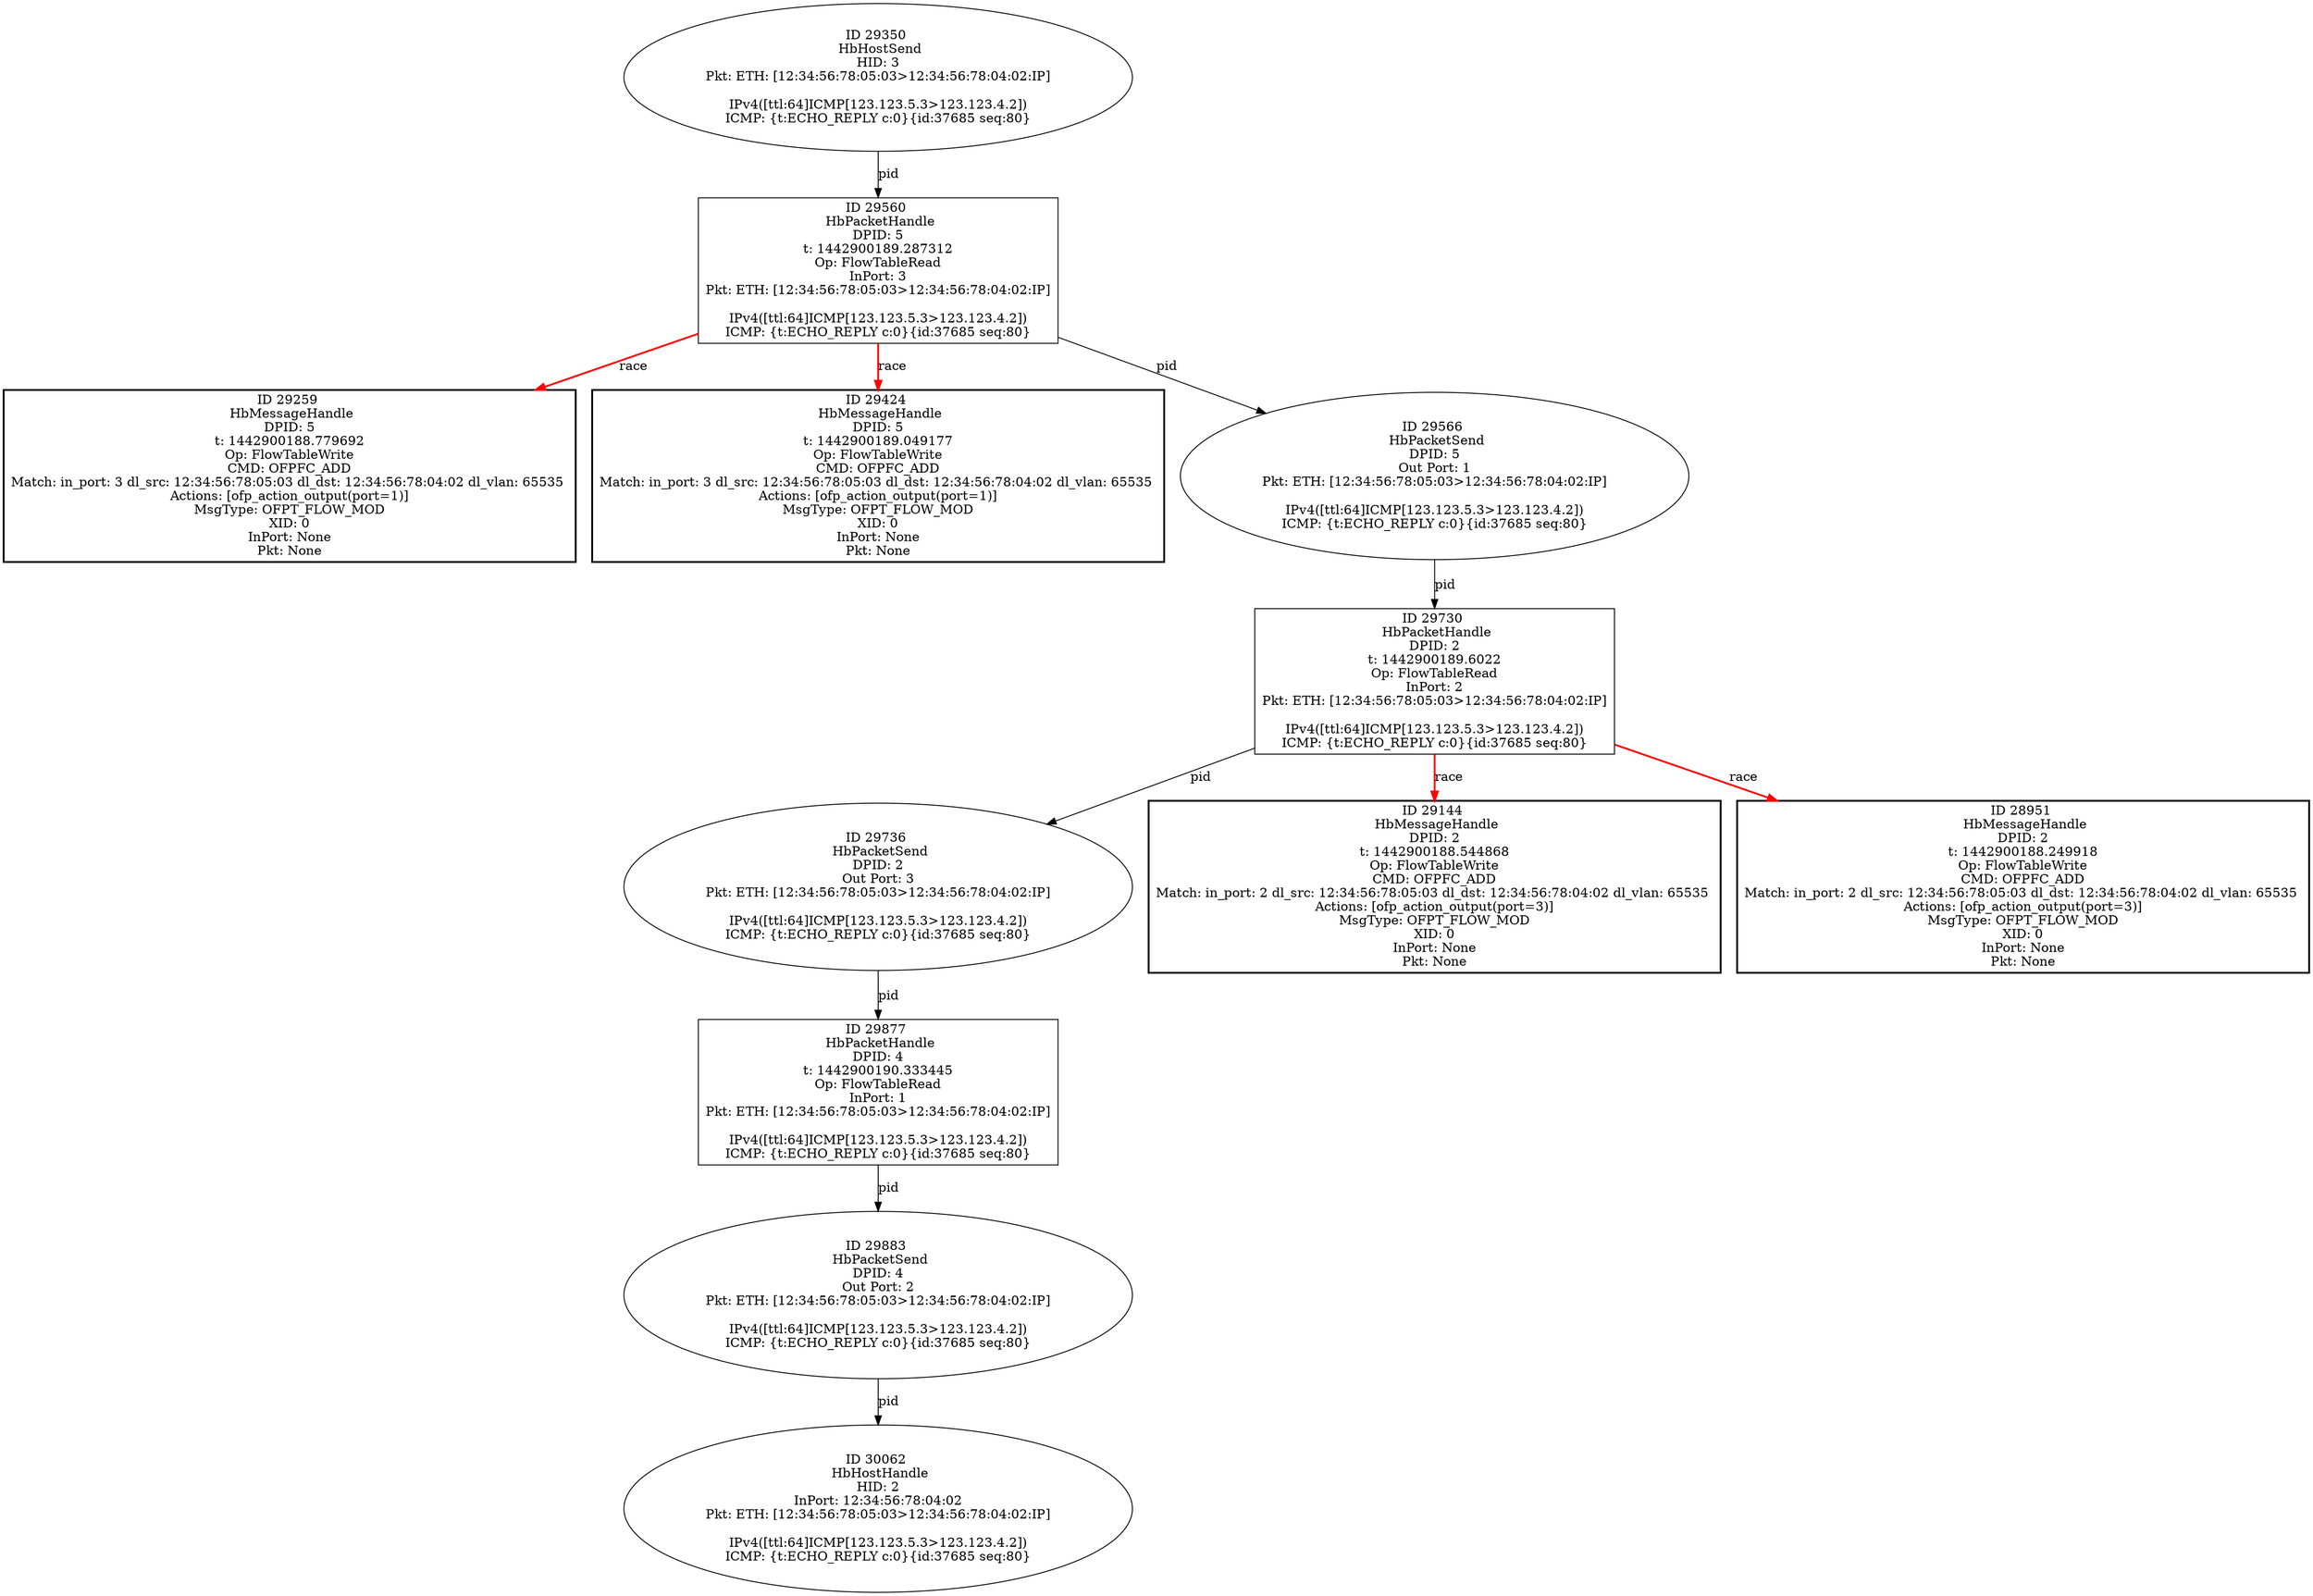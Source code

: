 strict digraph G {
29730 [shape=box, event=<hb_events.HbPacketHandle object at 0x1114d7f90>, label="ID 29730 
 HbPacketHandle
DPID: 2
t: 1442900189.6022
Op: FlowTableRead
InPort: 2
Pkt: ETH: [12:34:56:78:05:03>12:34:56:78:04:02:IP]

IPv4([ttl:64]ICMP[123.123.5.3>123.123.4.2])
ICMP: {t:ECHO_REPLY c:0}{id:37685 seq:80}"];
29350 [shape=oval, event=<hb_events.HbHostSend object at 0x111356650>, label="ID 29350 
 HbHostSend
HID: 3
Pkt: ETH: [12:34:56:78:05:03>12:34:56:78:04:02:IP]

IPv4([ttl:64]ICMP[123.123.5.3>123.123.4.2])
ICMP: {t:ECHO_REPLY c:0}{id:37685 seq:80}"];
29736 [shape=oval, event=<hb_events.HbPacketSend object at 0x1114c6350>, label="ID 29736 
 HbPacketSend
DPID: 2
Out Port: 3
Pkt: ETH: [12:34:56:78:05:03>12:34:56:78:04:02:IP]

IPv4([ttl:64]ICMP[123.123.5.3>123.123.4.2])
ICMP: {t:ECHO_REPLY c:0}{id:37685 seq:80}"];
29259 [shape=box, style=bold, event=<hb_events.HbMessageHandle object at 0x111301bd0>, label="ID 29259 
 HbMessageHandle
DPID: 5
t: 1442900188.779692
Op: FlowTableWrite
CMD: OFPFC_ADD
Match: in_port: 3 dl_src: 12:34:56:78:05:03 dl_dst: 12:34:56:78:04:02 dl_vlan: 65535 
Actions: [ofp_action_output(port=1)]
MsgType: OFPT_FLOW_MOD
XID: 0
InPort: None
Pkt: None"];
30062 [shape=oval, event=<hb_events.HbHostHandle object at 0x111608b50>, label="ID 30062 
 HbHostHandle
HID: 2
InPort: 12:34:56:78:04:02
Pkt: ETH: [12:34:56:78:05:03>12:34:56:78:04:02:IP]

IPv4([ttl:64]ICMP[123.123.5.3>123.123.4.2])
ICMP: {t:ECHO_REPLY c:0}{id:37685 seq:80}"];
29424 [shape=box, style=bold, event=<hb_events.HbMessageHandle object at 0x1113a1510>, label="ID 29424 
 HbMessageHandle
DPID: 5
t: 1442900189.049177
Op: FlowTableWrite
CMD: OFPFC_ADD
Match: in_port: 3 dl_src: 12:34:56:78:05:03 dl_dst: 12:34:56:78:04:02 dl_vlan: 65535 
Actions: [ofp_action_output(port=1)]
MsgType: OFPT_FLOW_MOD
XID: 0
InPort: None
Pkt: None"];
29144 [shape=box, style=bold, event=<hb_events.HbMessageHandle object at 0x11128d290>, label="ID 29144 
 HbMessageHandle
DPID: 2
t: 1442900188.544868
Op: FlowTableWrite
CMD: OFPFC_ADD
Match: in_port: 2 dl_src: 12:34:56:78:05:03 dl_dst: 12:34:56:78:04:02 dl_vlan: 65535 
Actions: [ofp_action_output(port=3)]
MsgType: OFPT_FLOW_MOD
XID: 0
InPort: None
Pkt: None"];
29877 [shape=box, event=<hb_events.HbPacketHandle object at 0x11158d050>, label="ID 29877 
 HbPacketHandle
DPID: 4
t: 1442900190.333445
Op: FlowTableRead
InPort: 1
Pkt: ETH: [12:34:56:78:05:03>12:34:56:78:04:02:IP]

IPv4([ttl:64]ICMP[123.123.5.3>123.123.4.2])
ICMP: {t:ECHO_REPLY c:0}{id:37685 seq:80}"];
28951 [shape=box, style=bold, event=<hb_events.HbMessageHandle object at 0x1111d7510>, label="ID 28951 
 HbMessageHandle
DPID: 2
t: 1442900188.249918
Op: FlowTableWrite
CMD: OFPFC_ADD
Match: in_port: 2 dl_src: 12:34:56:78:05:03 dl_dst: 12:34:56:78:04:02 dl_vlan: 65535 
Actions: [ofp_action_output(port=3)]
MsgType: OFPT_FLOW_MOD
XID: 0
InPort: None
Pkt: None"];
29560 [shape=box, event=<hb_events.HbPacketHandle object at 0x111423090>, label="ID 29560 
 HbPacketHandle
DPID: 5
t: 1442900189.287312
Op: FlowTableRead
InPort: 3
Pkt: ETH: [12:34:56:78:05:03>12:34:56:78:04:02:IP]

IPv4([ttl:64]ICMP[123.123.5.3>123.123.4.2])
ICMP: {t:ECHO_REPLY c:0}{id:37685 seq:80}"];
29883 [shape=oval, event=<hb_events.HbPacketSend object at 0x1115742d0>, label="ID 29883 
 HbPacketSend
DPID: 4
Out Port: 2
Pkt: ETH: [12:34:56:78:05:03>12:34:56:78:04:02:IP]

IPv4([ttl:64]ICMP[123.123.5.3>123.123.4.2])
ICMP: {t:ECHO_REPLY c:0}{id:37685 seq:80}"];
29566 [shape=oval, event=<hb_events.HbPacketSend object at 0x111417850>, label="ID 29566 
 HbPacketSend
DPID: 5
Out Port: 1
Pkt: ETH: [12:34:56:78:05:03>12:34:56:78:04:02:IP]

IPv4([ttl:64]ICMP[123.123.5.3>123.123.4.2])
ICMP: {t:ECHO_REPLY c:0}{id:37685 seq:80}"];
29730 -> 29736  [rel=pid, label=pid];
29730 -> 29144  [harmful=True, color=red, style=bold, rel=race, label=race];
29730 -> 28951  [harmful=True, color=red, style=bold, rel=race, label=race];
29350 -> 29560  [rel=pid, label=pid];
29736 -> 29877  [rel=pid, label=pid];
29877 -> 29883  [rel=pid, label=pid];
29560 -> 29424  [harmful=True, color=red, style=bold, rel=race, label=race];
29560 -> 29259  [harmful=True, color=red, style=bold, rel=race, label=race];
29560 -> 29566  [rel=pid, label=pid];
29883 -> 30062  [rel=pid, label=pid];
29566 -> 29730  [rel=pid, label=pid];
}
